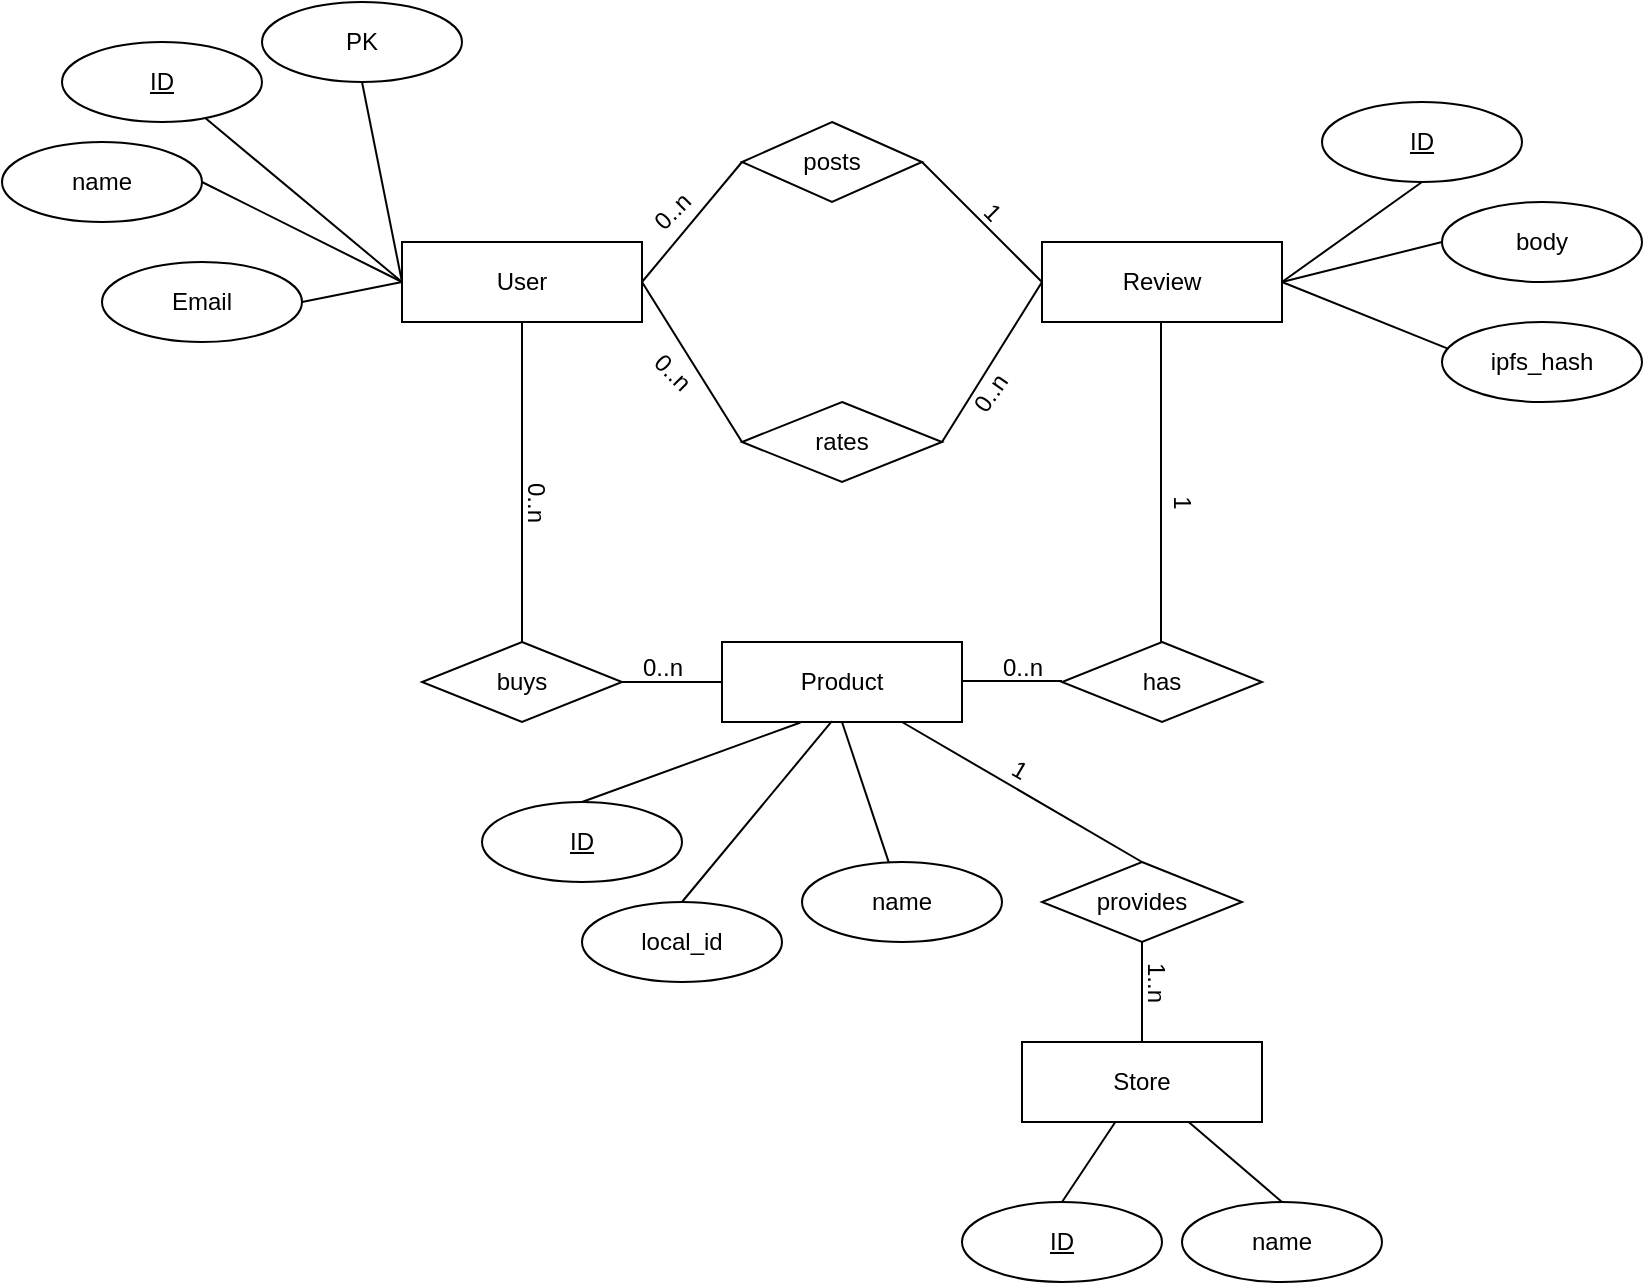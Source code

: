 <mxfile version="20.5.3" type="device"><diagram id="R2lEEEUBdFMjLlhIrx00" name="Page-1"><mxGraphModel dx="1673" dy="889" grid="1" gridSize="10" guides="1" tooltips="1" connect="1" arrows="1" fold="1" page="1" pageScale="1" pageWidth="850" pageHeight="1100" math="0" shadow="0" extFonts="Permanent Marker^https://fonts.googleapis.com/css?family=Permanent+Marker"><root><mxCell id="0"/><mxCell id="1" parent="0"/><mxCell id="R8gljc8QT8zyrPLc0ByX-5" value="User" style="whiteSpace=wrap;html=1;align=center;" vertex="1" parent="1"><mxGeometry x="240" y="200" width="120" height="40" as="geometry"/></mxCell><mxCell id="R8gljc8QT8zyrPLc0ByX-6" value="Review" style="whiteSpace=wrap;html=1;align=center;" vertex="1" parent="1"><mxGeometry x="560" y="200" width="120" height="40" as="geometry"/></mxCell><mxCell id="R8gljc8QT8zyrPLc0ByX-7" value="posts" style="shape=rhombus;perimeter=rhombusPerimeter;whiteSpace=wrap;html=1;align=center;" vertex="1" parent="1"><mxGeometry x="410" y="140" width="90" height="40" as="geometry"/></mxCell><mxCell id="R8gljc8QT8zyrPLc0ByX-8" value="rates" style="shape=rhombus;perimeter=rhombusPerimeter;whiteSpace=wrap;html=1;align=center;" vertex="1" parent="1"><mxGeometry x="410" y="280" width="100" height="40" as="geometry"/></mxCell><mxCell id="R8gljc8QT8zyrPLc0ByX-9" value="" style="endArrow=none;html=1;rounded=0;exitX=1;exitY=0.5;exitDx=0;exitDy=0;entryX=0;entryY=0.5;entryDx=0;entryDy=0;" edge="1" parent="1" source="R8gljc8QT8zyrPLc0ByX-5" target="R8gljc8QT8zyrPLc0ByX-7"><mxGeometry relative="1" as="geometry"><mxPoint x="450" y="330" as="sourcePoint"/><mxPoint x="610" y="330" as="targetPoint"/></mxGeometry></mxCell><mxCell id="R8gljc8QT8zyrPLc0ByX-10" value="" style="endArrow=none;html=1;rounded=0;exitX=1;exitY=0.5;exitDx=0;exitDy=0;entryX=0;entryY=0.5;entryDx=0;entryDy=0;" edge="1" parent="1" source="R8gljc8QT8zyrPLc0ByX-7" target="R8gljc8QT8zyrPLc0ByX-6"><mxGeometry relative="1" as="geometry"><mxPoint x="370" y="230" as="sourcePoint"/><mxPoint x="420" y="180" as="targetPoint"/></mxGeometry></mxCell><mxCell id="R8gljc8QT8zyrPLc0ByX-11" value="&lt;div&gt;0..n&lt;/div&gt;&lt;div&gt;&lt;br&gt;&lt;/div&gt;" style="text;html=1;align=center;verticalAlign=middle;resizable=0;points=[];autosize=1;strokeColor=none;fillColor=none;rotation=-45;" vertex="1" parent="1"><mxGeometry x="360" y="170" width="40" height="40" as="geometry"/></mxCell><mxCell id="R8gljc8QT8zyrPLc0ByX-12" value="1" style="text;html=1;align=center;verticalAlign=middle;resizable=0;points=[];autosize=1;strokeColor=none;fillColor=none;rotation=45;" vertex="1" parent="1"><mxGeometry x="520" y="170" width="30" height="30" as="geometry"/></mxCell><mxCell id="R8gljc8QT8zyrPLc0ByX-15" value="" style="endArrow=none;html=1;rounded=0;exitX=1;exitY=0.5;exitDx=0;exitDy=0;entryX=0;entryY=0.5;entryDx=0;entryDy=0;" edge="1" parent="1" source="R8gljc8QT8zyrPLc0ByX-5" target="R8gljc8QT8zyrPLc0ByX-8"><mxGeometry relative="1" as="geometry"><mxPoint x="370" y="230" as="sourcePoint"/><mxPoint x="400" y="290" as="targetPoint"/></mxGeometry></mxCell><mxCell id="R8gljc8QT8zyrPLc0ByX-16" value="" style="endArrow=none;html=1;rounded=0;exitX=1;exitY=0.5;exitDx=0;exitDy=0;entryX=0;entryY=0.5;entryDx=0;entryDy=0;" edge="1" parent="1" source="R8gljc8QT8zyrPLc0ByX-8" target="R8gljc8QT8zyrPLc0ByX-6"><mxGeometry relative="1" as="geometry"><mxPoint x="370" y="230" as="sourcePoint"/><mxPoint x="420" y="310" as="targetPoint"/></mxGeometry></mxCell><mxCell id="R8gljc8QT8zyrPLc0ByX-17" value="&lt;div&gt;0..n&lt;/div&gt;&lt;div&gt;&lt;br&gt;&lt;/div&gt;" style="text;html=1;align=center;verticalAlign=middle;resizable=0;points=[];autosize=1;strokeColor=none;fillColor=none;rotation=90;" vertex="1" parent="1"><mxGeometry x="280" y="310" width="40" height="40" as="geometry"/></mxCell><mxCell id="R8gljc8QT8zyrPLc0ByX-18" value="&lt;div&gt;0..n&lt;/div&gt;&lt;div&gt;&lt;br&gt;&lt;/div&gt;" style="text;html=1;align=center;verticalAlign=middle;resizable=0;points=[];autosize=1;strokeColor=none;fillColor=none;rotation=-55;" vertex="1" parent="1"><mxGeometry x="520" y="260" width="40" height="40" as="geometry"/></mxCell><mxCell id="R8gljc8QT8zyrPLc0ByX-19" value="Product" style="whiteSpace=wrap;html=1;align=center;" vertex="1" parent="1"><mxGeometry x="400" y="400" width="120" height="40" as="geometry"/></mxCell><mxCell id="R8gljc8QT8zyrPLc0ByX-20" value="" style="endArrow=none;html=1;rounded=0;exitX=0.5;exitY=1;exitDx=0;exitDy=0;" edge="1" parent="1" source="R8gljc8QT8zyrPLc0ByX-5"><mxGeometry relative="1" as="geometry"><mxPoint x="370" y="230" as="sourcePoint"/><mxPoint x="300" y="400" as="targetPoint"/></mxGeometry></mxCell><mxCell id="R8gljc8QT8zyrPLc0ByX-22" value="buys" style="shape=rhombus;perimeter=rhombusPerimeter;whiteSpace=wrap;html=1;align=center;" vertex="1" parent="1"><mxGeometry x="250" y="400" width="100" height="40" as="geometry"/></mxCell><mxCell id="R8gljc8QT8zyrPLc0ByX-23" value="" style="endArrow=none;html=1;rounded=0;exitX=1;exitY=0.5;exitDx=0;exitDy=0;entryX=0;entryY=0.5;entryDx=0;entryDy=0;" edge="1" parent="1" source="R8gljc8QT8zyrPLc0ByX-22" target="R8gljc8QT8zyrPLc0ByX-19"><mxGeometry relative="1" as="geometry"><mxPoint x="310" y="250" as="sourcePoint"/><mxPoint x="310" y="410" as="targetPoint"/></mxGeometry></mxCell><mxCell id="R8gljc8QT8zyrPLc0ByX-24" value="&lt;div&gt;0..n&lt;/div&gt;&lt;div&gt;&lt;br&gt;&lt;/div&gt;" style="text;html=1;align=center;verticalAlign=middle;resizable=0;points=[];autosize=1;strokeColor=none;fillColor=none;rotation=0;" vertex="1" parent="1"><mxGeometry x="350" y="400" width="40" height="40" as="geometry"/></mxCell><mxCell id="R8gljc8QT8zyrPLc0ByX-26" value="has" style="shape=rhombus;perimeter=rhombusPerimeter;whiteSpace=wrap;html=1;align=center;" vertex="1" parent="1"><mxGeometry x="570" y="400" width="100" height="40" as="geometry"/></mxCell><mxCell id="R8gljc8QT8zyrPLc0ByX-27" value="" style="endArrow=none;html=1;rounded=0;exitX=0.5;exitY=1;exitDx=0;exitDy=0;" edge="1" parent="1"><mxGeometry relative="1" as="geometry"><mxPoint x="619.5" y="240" as="sourcePoint"/><mxPoint x="619.5" y="400" as="targetPoint"/></mxGeometry></mxCell><mxCell id="R8gljc8QT8zyrPLc0ByX-28" value="" style="endArrow=none;html=1;rounded=0;exitX=1;exitY=0.5;exitDx=0;exitDy=0;entryX=0;entryY=0.5;entryDx=0;entryDy=0;" edge="1" parent="1"><mxGeometry relative="1" as="geometry"><mxPoint x="520" y="419.5" as="sourcePoint"/><mxPoint x="570" y="419.5" as="targetPoint"/></mxGeometry></mxCell><mxCell id="R8gljc8QT8zyrPLc0ByX-29" value="&lt;div&gt;0..n&lt;/div&gt;&lt;div&gt;&lt;br&gt;&lt;/div&gt;" style="text;html=1;align=center;verticalAlign=middle;resizable=0;points=[];autosize=1;strokeColor=none;fillColor=none;rotation=0;" vertex="1" parent="1"><mxGeometry x="530" y="400" width="40" height="40" as="geometry"/></mxCell><mxCell id="R8gljc8QT8zyrPLc0ByX-30" value="1" style="text;html=1;align=center;verticalAlign=middle;resizable=0;points=[];autosize=1;strokeColor=none;fillColor=none;rotation=90;" vertex="1" parent="1"><mxGeometry x="615" y="315" width="30" height="30" as="geometry"/></mxCell><mxCell id="R8gljc8QT8zyrPLc0ByX-39" value="PK" style="ellipse;whiteSpace=wrap;html=1;align=center;" vertex="1" parent="1"><mxGeometry x="170" y="80" width="100" height="40" as="geometry"/></mxCell><mxCell id="R8gljc8QT8zyrPLc0ByX-40" value="&lt;u&gt;ID&lt;/u&gt;" style="ellipse;whiteSpace=wrap;html=1;align=center;" vertex="1" parent="1"><mxGeometry x="70" y="100" width="100" height="40" as="geometry"/></mxCell><mxCell id="R8gljc8QT8zyrPLc0ByX-41" value="name" style="ellipse;whiteSpace=wrap;html=1;align=center;" vertex="1" parent="1"><mxGeometry x="40" y="150" width="100" height="40" as="geometry"/></mxCell><mxCell id="R8gljc8QT8zyrPLc0ByX-42" value="Email" style="ellipse;whiteSpace=wrap;html=1;align=center;" vertex="1" parent="1"><mxGeometry x="90" y="210" width="100" height="40" as="geometry"/></mxCell><mxCell id="R8gljc8QT8zyrPLc0ByX-43" value="" style="endArrow=none;html=1;rounded=0;exitX=1;exitY=0.5;exitDx=0;exitDy=0;entryX=0;entryY=0.5;entryDx=0;entryDy=0;" edge="1" parent="1" source="R8gljc8QT8zyrPLc0ByX-42" target="R8gljc8QT8zyrPLc0ByX-5"><mxGeometry width="50" height="50" relative="1" as="geometry"><mxPoint x="440" y="360" as="sourcePoint"/><mxPoint x="490" y="310" as="targetPoint"/></mxGeometry></mxCell><mxCell id="R8gljc8QT8zyrPLc0ByX-44" value="" style="endArrow=none;html=1;rounded=0;exitX=1;exitY=0.5;exitDx=0;exitDy=0;entryX=0;entryY=0.5;entryDx=0;entryDy=0;" edge="1" parent="1" source="R8gljc8QT8zyrPLc0ByX-41" target="R8gljc8QT8zyrPLc0ByX-5"><mxGeometry width="50" height="50" relative="1" as="geometry"><mxPoint x="200" y="240" as="sourcePoint"/><mxPoint x="250" y="230" as="targetPoint"/></mxGeometry></mxCell><mxCell id="R8gljc8QT8zyrPLc0ByX-45" value="" style="endArrow=none;html=1;rounded=0;entryX=0;entryY=0.5;entryDx=0;entryDy=0;" edge="1" parent="1" source="R8gljc8QT8zyrPLc0ByX-40" target="R8gljc8QT8zyrPLc0ByX-5"><mxGeometry width="50" height="50" relative="1" as="geometry"><mxPoint x="150" y="180" as="sourcePoint"/><mxPoint x="250" y="230" as="targetPoint"/></mxGeometry></mxCell><mxCell id="R8gljc8QT8zyrPLc0ByX-47" value="" style="endArrow=none;html=1;rounded=0;entryX=0.5;entryY=1;entryDx=0;entryDy=0;" edge="1" parent="1" target="R8gljc8QT8zyrPLc0ByX-39"><mxGeometry width="50" height="50" relative="1" as="geometry"><mxPoint x="240" y="220" as="sourcePoint"/><mxPoint x="250" y="230" as="targetPoint"/></mxGeometry></mxCell><mxCell id="R8gljc8QT8zyrPLc0ByX-49" value="&lt;u&gt;ID&lt;/u&gt;" style="ellipse;whiteSpace=wrap;html=1;align=center;" vertex="1" parent="1"><mxGeometry x="700" y="130" width="100" height="40" as="geometry"/></mxCell><mxCell id="R8gljc8QT8zyrPLc0ByX-50" value="body" style="ellipse;whiteSpace=wrap;html=1;align=center;" vertex="1" parent="1"><mxGeometry x="760" y="180" width="100" height="40" as="geometry"/></mxCell><mxCell id="R8gljc8QT8zyrPLc0ByX-52" value="" style="endArrow=none;html=1;rounded=0;entryX=0.5;entryY=1;entryDx=0;entryDy=0;exitX=1;exitY=0.5;exitDx=0;exitDy=0;" edge="1" parent="1" source="R8gljc8QT8zyrPLc0ByX-6" target="R8gljc8QT8zyrPLc0ByX-49"><mxGeometry width="50" height="50" relative="1" as="geometry"><mxPoint x="250" y="230" as="sourcePoint"/><mxPoint x="230" y="130" as="targetPoint"/></mxGeometry></mxCell><mxCell id="R8gljc8QT8zyrPLc0ByX-53" value="" style="endArrow=none;html=1;rounded=0;entryX=0;entryY=0.5;entryDx=0;entryDy=0;" edge="1" parent="1" target="R8gljc8QT8zyrPLc0ByX-50"><mxGeometry width="50" height="50" relative="1" as="geometry"><mxPoint x="680" y="220" as="sourcePoint"/><mxPoint x="760" y="180" as="targetPoint"/></mxGeometry></mxCell><mxCell id="R8gljc8QT8zyrPLc0ByX-57" value="ipfs_hash" style="ellipse;whiteSpace=wrap;html=1;align=center;" vertex="1" parent="1"><mxGeometry x="760" y="240" width="100" height="40" as="geometry"/></mxCell><mxCell id="R8gljc8QT8zyrPLc0ByX-58" value="" style="endArrow=none;html=1;rounded=0;entryX=0.026;entryY=0.33;entryDx=0;entryDy=0;exitX=1;exitY=0.5;exitDx=0;exitDy=0;entryPerimeter=0;" edge="1" parent="1" source="R8gljc8QT8zyrPLc0ByX-6" target="R8gljc8QT8zyrPLc0ByX-57"><mxGeometry width="50" height="50" relative="1" as="geometry"><mxPoint x="690" y="230" as="sourcePoint"/><mxPoint x="770" y="210" as="targetPoint"/></mxGeometry></mxCell><mxCell id="R8gljc8QT8zyrPLc0ByX-59" value="&lt;u&gt;ID&lt;/u&gt;" style="ellipse;whiteSpace=wrap;html=1;align=center;" vertex="1" parent="1"><mxGeometry x="280" y="480" width="100" height="40" as="geometry"/></mxCell><mxCell id="R8gljc8QT8zyrPLc0ByX-60" value="" style="endArrow=none;html=1;rounded=0;entryX=0.327;entryY=1.006;entryDx=0;entryDy=0;exitX=0.5;exitY=0;exitDx=0;exitDy=0;entryPerimeter=0;" edge="1" parent="1" source="R8gljc8QT8zyrPLc0ByX-59" target="R8gljc8QT8zyrPLc0ByX-19"><mxGeometry width="50" height="50" relative="1" as="geometry"><mxPoint x="690" y="230" as="sourcePoint"/><mxPoint x="760" y="180" as="targetPoint"/></mxGeometry></mxCell><mxCell id="R8gljc8QT8zyrPLc0ByX-62" value="name" style="ellipse;whiteSpace=wrap;html=1;align=center;" vertex="1" parent="1"><mxGeometry x="440" y="510" width="100" height="40" as="geometry"/></mxCell><mxCell id="R8gljc8QT8zyrPLc0ByX-64" value="" style="endArrow=none;html=1;rounded=0;entryX=0.5;entryY=1;entryDx=0;entryDy=0;" edge="1" parent="1" source="R8gljc8QT8zyrPLc0ByX-62" target="R8gljc8QT8zyrPLc0ByX-19"><mxGeometry width="50" height="50" relative="1" as="geometry"><mxPoint x="390" y="520" as="sourcePoint"/><mxPoint x="449" y="449" as="targetPoint"/></mxGeometry></mxCell><mxCell id="R8gljc8QT8zyrPLc0ByX-65" value="Store" style="whiteSpace=wrap;html=1;align=center;" vertex="1" parent="1"><mxGeometry x="550" y="600" width="120" height="40" as="geometry"/></mxCell><mxCell id="R8gljc8QT8zyrPLc0ByX-66" value="provides" style="shape=rhombus;perimeter=rhombusPerimeter;whiteSpace=wrap;html=1;align=center;" vertex="1" parent="1"><mxGeometry x="560" y="510" width="100" height="40" as="geometry"/></mxCell><mxCell id="R8gljc8QT8zyrPLc0ByX-67" value="" style="endArrow=none;html=1;rounded=0;entryX=0.75;entryY=1;entryDx=0;entryDy=0;exitX=0.5;exitY=0;exitDx=0;exitDy=0;" edge="1" parent="1" source="R8gljc8QT8zyrPLc0ByX-66" target="R8gljc8QT8zyrPLc0ByX-19"><mxGeometry width="50" height="50" relative="1" as="geometry"><mxPoint x="620" y="590" as="sourcePoint"/><mxPoint x="470" y="450.0" as="targetPoint"/></mxGeometry></mxCell><mxCell id="R8gljc8QT8zyrPLc0ByX-68" value="" style="endArrow=none;html=1;rounded=0;exitX=0.5;exitY=1;exitDx=0;exitDy=0;" edge="1" parent="1" source="R8gljc8QT8zyrPLc0ByX-66" target="R8gljc8QT8zyrPLc0ByX-65"><mxGeometry width="50" height="50" relative="1" as="geometry"><mxPoint x="680" y="620" as="sourcePoint"/><mxPoint x="482.84" y="451.08" as="targetPoint"/></mxGeometry></mxCell><mxCell id="R8gljc8QT8zyrPLc0ByX-69" value="&lt;div&gt;1&lt;/div&gt;&lt;div&gt;&lt;br&gt;&lt;/div&gt;" style="text;html=1;align=center;verticalAlign=middle;resizable=0;points=[];autosize=1;strokeColor=none;fillColor=none;rotation=30;" vertex="1" parent="1"><mxGeometry x="530" y="450" width="30" height="40" as="geometry"/></mxCell><mxCell id="R8gljc8QT8zyrPLc0ByX-70" value="&lt;div&gt;1..n&lt;/div&gt;&lt;div&gt;&lt;br&gt;&lt;/div&gt;" style="text;html=1;align=center;verticalAlign=middle;resizable=0;points=[];autosize=1;strokeColor=none;fillColor=none;rotation=90;" vertex="1" parent="1"><mxGeometry x="590" y="550" width="40" height="40" as="geometry"/></mxCell><mxCell id="R8gljc8QT8zyrPLc0ByX-71" value="&lt;u&gt;ID&lt;/u&gt;" style="ellipse;whiteSpace=wrap;html=1;align=center;" vertex="1" parent="1"><mxGeometry x="520" y="680" width="100" height="40" as="geometry"/></mxCell><mxCell id="R8gljc8QT8zyrPLc0ByX-72" value="name" style="ellipse;whiteSpace=wrap;html=1;align=center;" vertex="1" parent="1"><mxGeometry x="630" y="680" width="100" height="40" as="geometry"/></mxCell><mxCell id="R8gljc8QT8zyrPLc0ByX-73" value="" style="endArrow=none;html=1;rounded=0;exitX=0.5;exitY=0;exitDx=0;exitDy=0;" edge="1" parent="1" source="R8gljc8QT8zyrPLc0ByX-71" target="R8gljc8QT8zyrPLc0ByX-65"><mxGeometry width="50" height="50" relative="1" as="geometry"><mxPoint x="390" y="520" as="sourcePoint"/><mxPoint x="449.24" y="450.24" as="targetPoint"/></mxGeometry></mxCell><mxCell id="R8gljc8QT8zyrPLc0ByX-74" value="" style="endArrow=none;html=1;rounded=0;exitX=0.5;exitY=0;exitDx=0;exitDy=0;" edge="1" parent="1" source="R8gljc8QT8zyrPLc0ByX-72" target="R8gljc8QT8zyrPLc0ByX-65"><mxGeometry width="50" height="50" relative="1" as="geometry"><mxPoint x="580" y="690" as="sourcePoint"/><mxPoint x="606.667" y="650" as="targetPoint"/></mxGeometry></mxCell><mxCell id="R8gljc8QT8zyrPLc0ByX-76" value="&lt;div&gt;0..n&lt;/div&gt;&lt;div&gt;&lt;br&gt;&lt;/div&gt;" style="text;html=1;align=center;verticalAlign=middle;resizable=0;points=[];autosize=1;strokeColor=none;fillColor=none;rotation=45;" vertex="1" parent="1"><mxGeometry x="350" y="250" width="40" height="40" as="geometry"/></mxCell><mxCell id="R8gljc8QT8zyrPLc0ByX-77" value="local_id" style="ellipse;whiteSpace=wrap;html=1;align=center;" vertex="1" parent="1"><mxGeometry x="330" y="530" width="100" height="40" as="geometry"/></mxCell><mxCell id="R8gljc8QT8zyrPLc0ByX-78" value="" style="endArrow=none;html=1;rounded=0;entryX=0.458;entryY=0.99;entryDx=0;entryDy=0;exitX=0.5;exitY=0;exitDx=0;exitDy=0;entryPerimeter=0;" edge="1" parent="1" source="R8gljc8QT8zyrPLc0ByX-77" target="R8gljc8QT8zyrPLc0ByX-19"><mxGeometry width="50" height="50" relative="1" as="geometry"><mxPoint x="340" y="490" as="sourcePoint"/><mxPoint x="449.24" y="450.24" as="targetPoint"/></mxGeometry></mxCell></root></mxGraphModel></diagram></mxfile>
